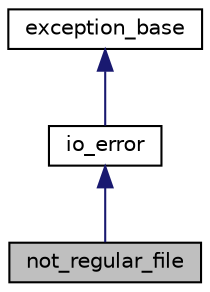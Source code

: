 digraph G
{
  edge [fontname="Helvetica",fontsize="10",labelfontname="Helvetica",labelfontsize="10"];
  node [fontname="Helvetica",fontsize="10",shape=record];
  Node1 [label="not_regular_file",height=0.2,width=0.4,color="black", fillcolor="grey75", style="filled" fontcolor="black"];
  Node2 -> Node1 [dir="back",color="midnightblue",fontsize="10",style="solid"];
  Node2 [label="io_error",height=0.2,width=0.4,color="black", fillcolor="white", style="filled",URL="$structio__error.html",tooltip="struct defining the base of the IO errors"];
  Node3 -> Node2 [dir="back",color="midnightblue",fontsize="10",style="solid"];
  Node3 [label="exception_base",height=0.2,width=0.4,color="black", fillcolor="white", style="filled",URL="$structexception__base.html",tooltip="struct defining the base of the exception"];
}
